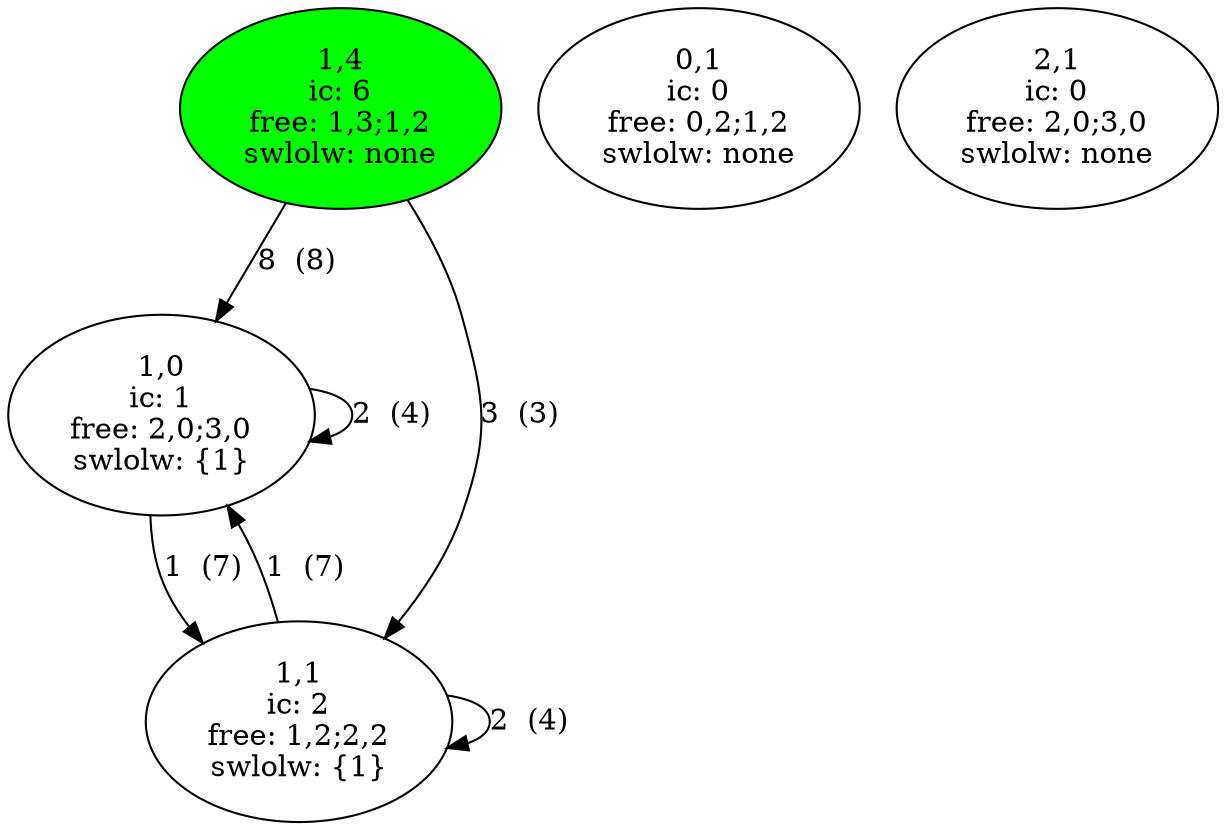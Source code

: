 digraph "sonderfall_abb11.txt_fields" {
	compound=true
	"1_0" [label="1,0
ic: 1
free: 2,0;3,0
swlolw: {1}" pos="2.8,14.0!"]
	"0_1" [label="0,1
ic: 0
free: 0,2;1,2
swlolw: none" pos="0.0,11.2!"]
	"1_1" [label="1,1
ic: 2
free: 1,2;2,2
swlolw: {1}" pos="2.8,11.2!"]
	"2_1" [label="2,1
ic: 0
free: 2,0;3,0
swlolw: none" pos="5.6,11.2!"]
	"1_4" [label="1,4
ic: 6
free: 1,3;1,2
swlolw: none" fillcolor=green pos="2.8,2.8!" style=filled]
	"1_0" -> "1_1" [label="1  (7) "]
	"1_0" -> "1_0" [label="2  (4) "]
	"1_1" -> "1_0" [label="1  (7) "]
	"1_1" -> "1_1" [label="2  (4) "]
	"1_4" -> "1_1" [label="3  (3) "]
	"1_4" -> "1_0" [label="8  (8) "]
}
